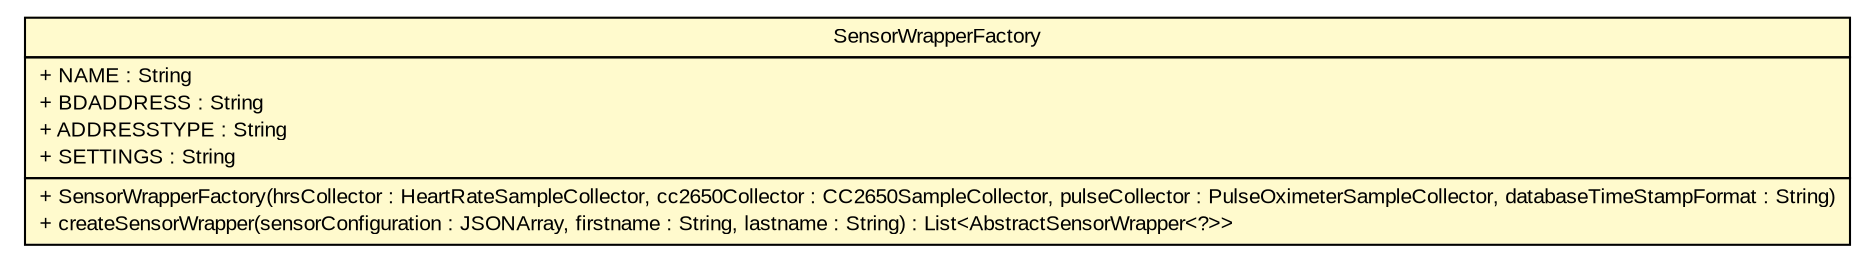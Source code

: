 #!/usr/local/bin/dot
#
# Class diagram 
# Generated by UMLGraph version R5_6 (http://www.umlgraph.org/)
#

digraph G {
	edge [fontname="arial",fontsize=10,labelfontname="arial",labelfontsize=10];
	node [fontname="arial",fontsize=10,shape=plaintext];
	nodesep=0.25;
	ranksep=0.5;
	// de.fhg.fit.biomos.sensorplatform.control.SensorWrapperFactory
	c1729 [label=<<table title="de.fhg.fit.biomos.sensorplatform.control.SensorWrapperFactory" border="0" cellborder="1" cellspacing="0" cellpadding="2" port="p" bgcolor="lemonChiffon" href="./SensorWrapperFactory.html">
		<tr><td><table border="0" cellspacing="0" cellpadding="1">
<tr><td align="center" balign="center"> SensorWrapperFactory </td></tr>
		</table></td></tr>
		<tr><td><table border="0" cellspacing="0" cellpadding="1">
<tr><td align="left" balign="left"> + NAME : String </td></tr>
<tr><td align="left" balign="left"> + BDADDRESS : String </td></tr>
<tr><td align="left" balign="left"> + ADDRESSTYPE : String </td></tr>
<tr><td align="left" balign="left"> + SETTINGS : String </td></tr>
		</table></td></tr>
		<tr><td><table border="0" cellspacing="0" cellpadding="1">
<tr><td align="left" balign="left"> + SensorWrapperFactory(hrsCollector : HeartRateSampleCollector, cc2650Collector : CC2650SampleCollector, pulseCollector : PulseOximeterSampleCollector, databaseTimeStampFormat : String) </td></tr>
<tr><td align="left" balign="left"> + createSensorWrapper(sensorConfiguration : JSONArray, firstname : String, lastname : String) : List&lt;AbstractSensorWrapper&lt;?&gt;&gt; </td></tr>
		</table></td></tr>
		</table>>, URL="./SensorWrapperFactory.html", fontname="arial", fontcolor="black", fontsize=10.0];
}

